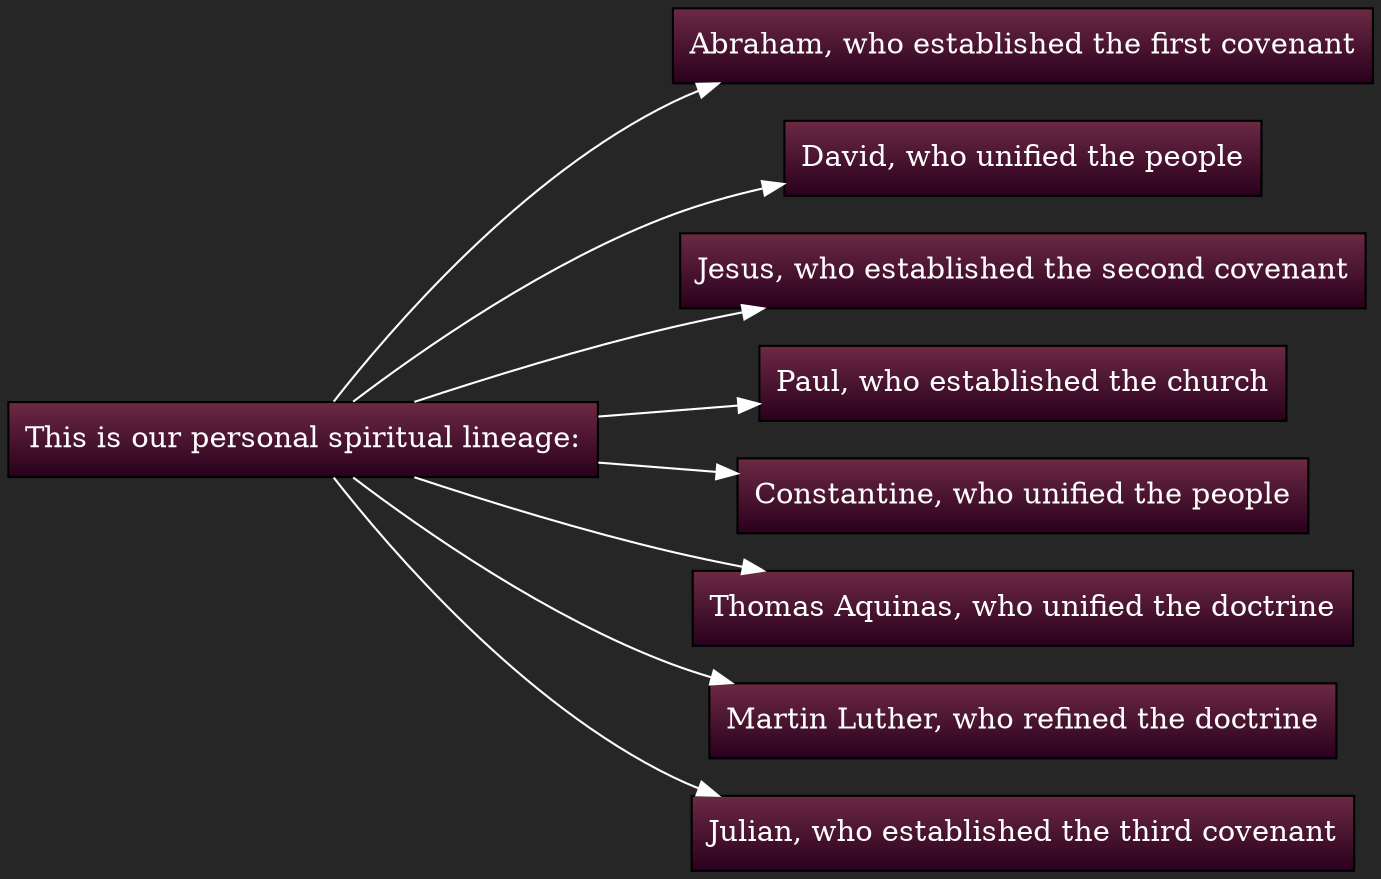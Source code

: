 digraph D {
rankdir = LR
style = filled
fontcolor = white
color = white
bgcolor = "#262626"
gradientangle = 0
dpi = 300
"cluster_70" [rankdir=LR, shape=box, color=black, fontcolor=white, fillcolor="#6C2944:#29001C", style=filled, gradientangle=270.05, label="This is our personal spiritual lineage:"]
"cluster_71" [rankdir=LR, shape=box, color=black, fontcolor=white, fillcolor="#6C2944:#29001C", style=filled, gradientangle=270.05, label="Abraham, who established the first covenant"]
"cluster_70" -> "cluster_71" [color=white, penwidth=1, ltail="cluster_70", lhead="cluster_71"]
"cluster_72" [rankdir=LR, shape=box, color=black, fontcolor=white, fillcolor="#6C2944:#29001C", style=filled, gradientangle=270.05, label="David, who unified the people"]
"cluster_70" -> "cluster_72" [color=white, penwidth=1, ltail="cluster_70", lhead="cluster_72"]
"cluster_73" [rankdir=LR, shape=box, color=black, fontcolor=white, fillcolor="#6C2944:#29001C", style=filled, gradientangle=270.05, label="Jesus, who established the second covenant"]
"cluster_70" -> "cluster_73" [color=white, penwidth=1, ltail="cluster_70", lhead="cluster_73"]
"cluster_74" [rankdir=LR, shape=box, color=black, fontcolor=white, fillcolor="#6C2944:#29001C", style=filled, gradientangle=270.05, label="Paul, who established the church"]
"cluster_70" -> "cluster_74" [color=white, penwidth=1, ltail="cluster_70", lhead="cluster_74"]
"cluster_75" [rankdir=LR, shape=box, color=black, fontcolor=white, fillcolor="#6C2944:#29001C", style=filled, gradientangle=270.05, label="Constantine, who unified the people"]
"cluster_70" -> "cluster_75" [color=white, penwidth=1, ltail="cluster_70", lhead="cluster_75"]
"cluster_76" [rankdir=LR, shape=box, color=black, fontcolor=white, fillcolor="#6C2944:#29001C", style=filled, gradientangle=270.05, label="Thomas Aquinas, who unified the doctrine"]
"cluster_70" -> "cluster_76" [color=white, penwidth=1, ltail="cluster_70", lhead="cluster_76"]
"cluster_77" [rankdir=LR, shape=box, color=black, fontcolor=white, fillcolor="#6C2944:#29001C", style=filled, gradientangle=270.05, label="Martin Luther, who refined the doctrine"]
"cluster_70" -> "cluster_77" [color=white, penwidth=1, ltail="cluster_70", lhead="cluster_77"]
"cluster_78" [rankdir=LR, shape=box, color=black, fontcolor=white, fillcolor="#6C2944:#29001C", style=filled, gradientangle=270.05, label="Julian, who established the third covenant"]
"cluster_70" -> "cluster_78" [color=white, penwidth=1, ltail="cluster_70", lhead="cluster_78"]
}